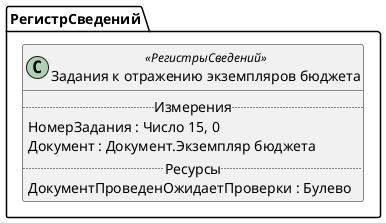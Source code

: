 ﻿@startuml ЗаданияКОтражениюЭкземпляровБюджета
'!include templates.wsd
'..\include templates.wsd
class РегистрСведений.ЗаданияКОтражениюЭкземпляровБюджета as "Задания к отражению экземпляров бюджета" <<РегистрыСведений>>
{
..Измерения..
НомерЗадания : Число 15, 0
Документ : Документ.Экземпляр бюджета
..Ресурсы..
ДокументПроведенОжидаетПроверки : Булево
}
@enduml
